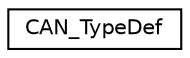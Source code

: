 digraph "Graphical Class Hierarchy"
{
 // LATEX_PDF_SIZE
  edge [fontname="Helvetica",fontsize="10",labelfontname="Helvetica",labelfontsize="10"];
  node [fontname="Helvetica",fontsize="10",shape=record];
  rankdir="LR";
  Node0 [label="CAN_TypeDef",height=0.2,width=0.4,color="black", fillcolor="white", style="filled",URL="$struct_c_a_n___type_def.html",tooltip="Controller Area Network."];
}
